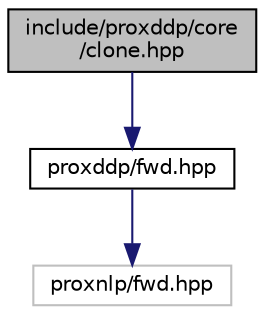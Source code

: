 digraph "include/proxddp/core/clone.hpp"
{
 // LATEX_PDF_SIZE
  bgcolor="transparent";
  edge [fontname="Helvetica",fontsize="10",labelfontname="Helvetica",labelfontsize="10"];
  node [fontname="Helvetica",fontsize="10",shape=record];
  Node1 [label="include/proxddp/core\l/clone.hpp",height=0.2,width=0.4,color="black", fillcolor="grey75", style="filled", fontcolor="black",tooltip=" "];
  Node1 -> Node2 [color="midnightblue",fontsize="10",style="solid",fontname="Helvetica"];
  Node2 [label="proxddp/fwd.hpp",height=0.2,width=0.4,color="black",URL="$fwd_8hpp.html",tooltip="Forward declarations."];
  Node2 -> Node3 [color="midnightblue",fontsize="10",style="solid",fontname="Helvetica"];
  Node3 [label="proxnlp/fwd.hpp",height=0.2,width=0.4,color="grey75",tooltip=" "];
}
